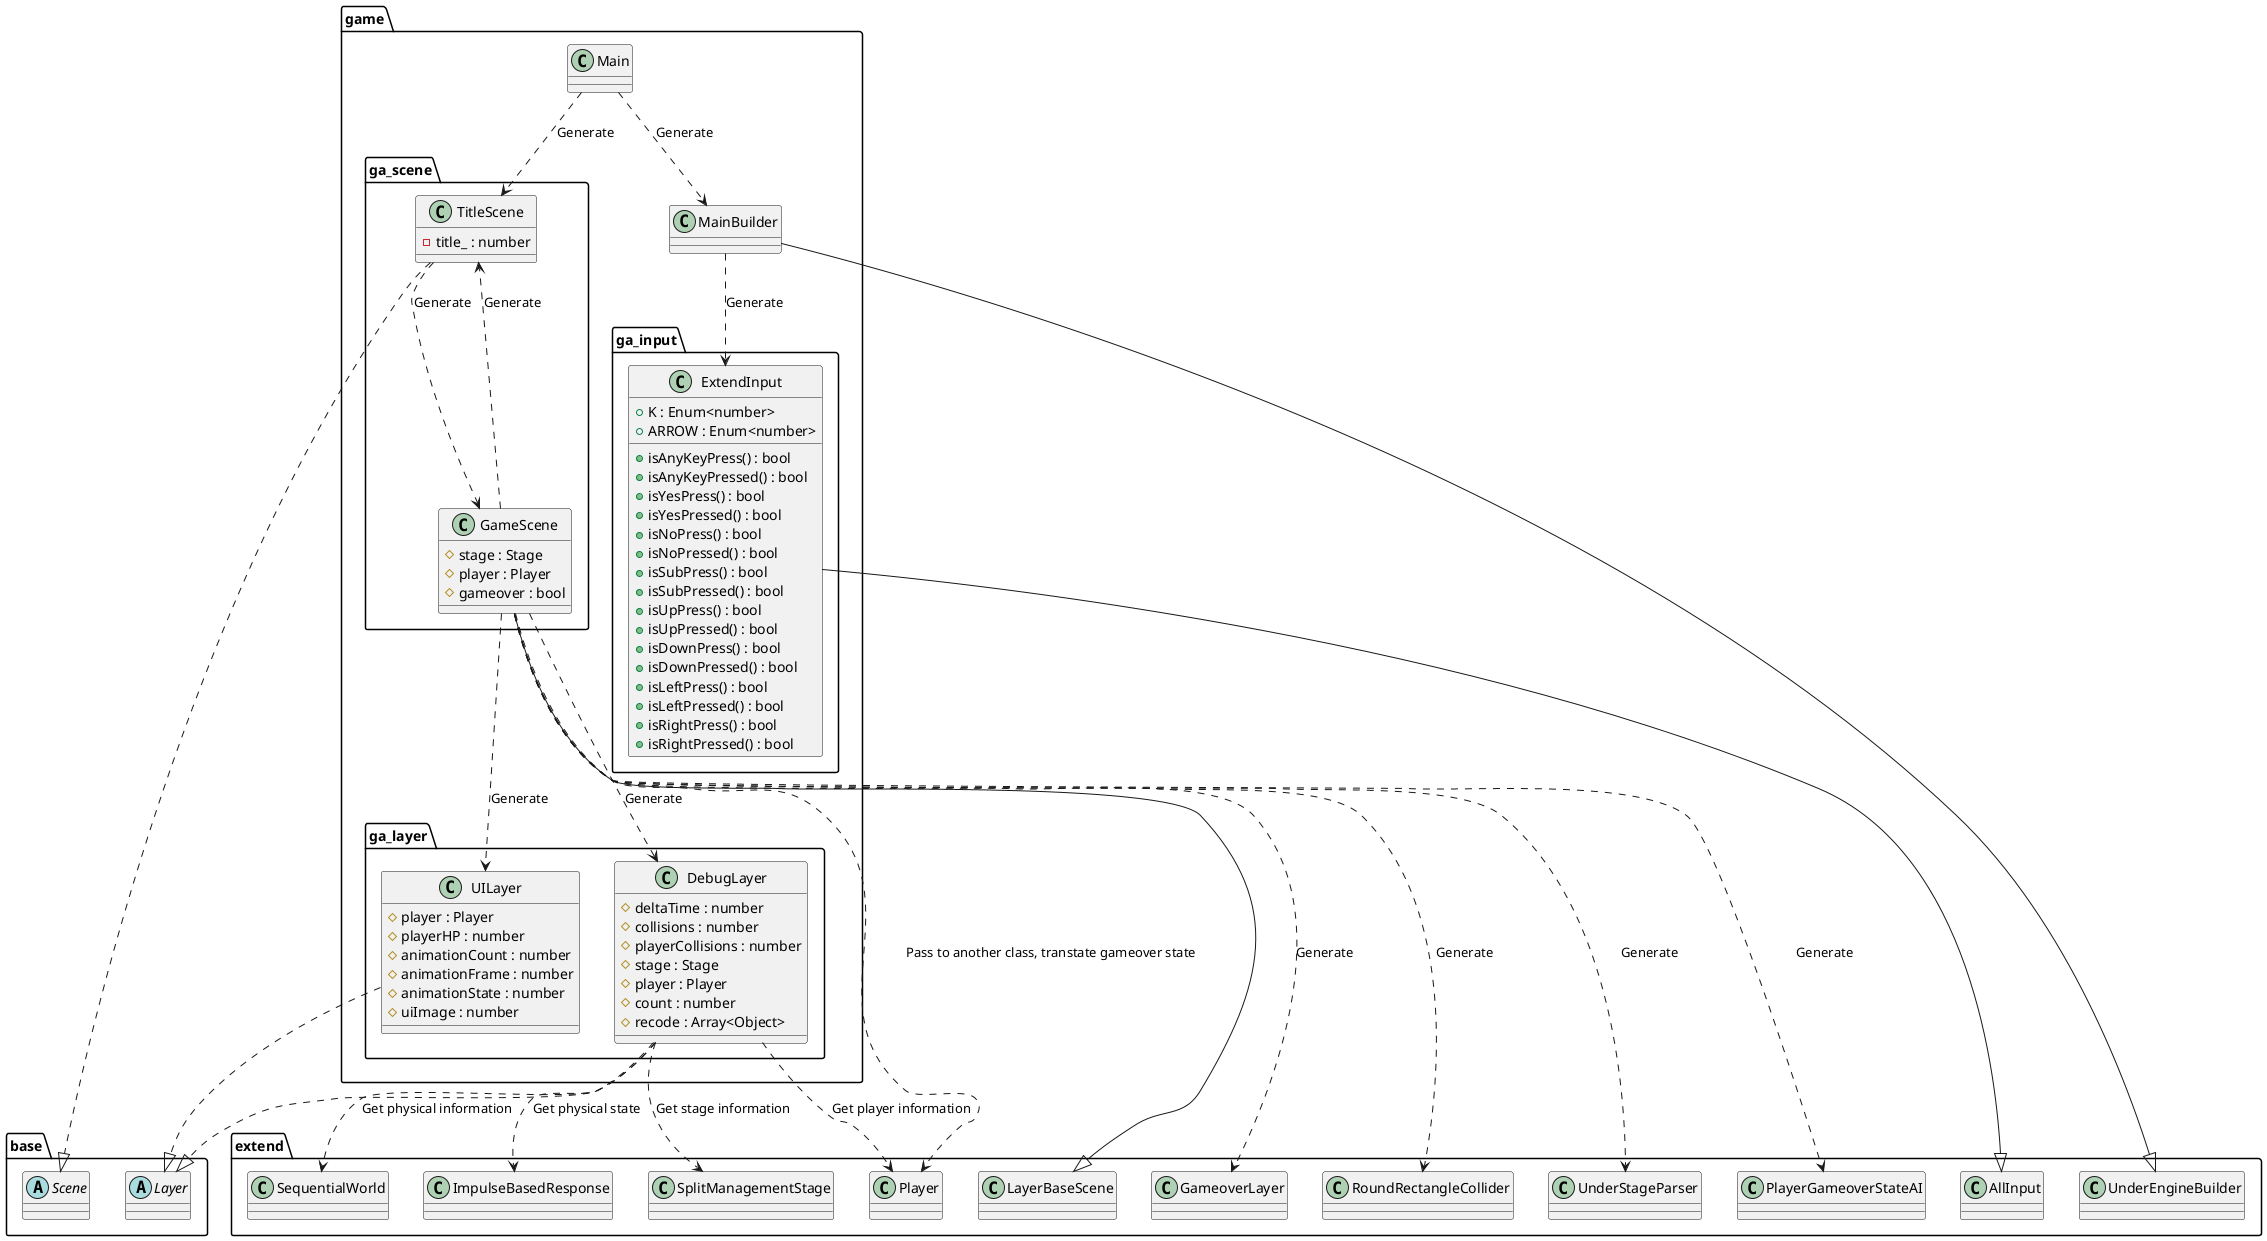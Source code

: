 @startuml GameBaseGame

package game {
    class Main
    class MainBuilder
    package ga_input {
        class ExtendInput {
            +K : Enum<number>
            +ARROW : Enum<number>
            +isAnyKeyPress() : bool
            +isAnyKeyPressed() : bool
            +isYesPress() : bool
            +isYesPressed() : bool
            +isNoPress() : bool
            +isNoPressed() : bool
            +isSubPress() : bool
            +isSubPressed() : bool
            +isUpPress() : bool
            +isUpPressed() : bool
            +isDownPress() : bool
            +isDownPressed() : bool
            +isLeftPress() : bool
            +isLeftPressed() : bool
            +isRightPress() : bool
            +isRightPressed() : bool
        }
    }
    package ga_layer {
        class DebugLayer {
            #deltaTime : number
            #collisions : number
            #playerCollisions : number
            #stage : Stage
            #player : Player
            #count : number
            #recode : Array<Object>
        }
        class UILayer {
            #player : Player
            #playerHP : number
            #animationCount : number
            #animationFrame : number
            #animationState : number
            #uiImage : number
        }
    }
    package ga_scene {
        class TitleScene {
            -title_ : number
        }
        class GameScene {
            #stage : Stage
            #player : Player
            #gameover : bool
        }
    }
}

package base {
    abstract Scene
    abstract Layer
}

package extend {
    class UnderEngineBuilder
    class LayerBaseScene
    class GameoverLayer
    class AllInput
    class Player
    class PlayerGameoverStateAI
    class RoundRectangleCollider
    class UnderStageParser
    class ImpulseBasedResponse
    class SplitManagementStage
    class SequentialWorld
}

Main ..> MainBuilder : Generate
Main ..> TitleScene : Generate
MainBuilder ..> ExtendInput : Generate

TitleScene ..> GameScene : Generate
GameScene ..> UnderStageParser : Generate
GameScene ..> DebugLayer : Generate
GameScene ..> UILayer : Generate
GameScene ..> GameoverLayer : Generate
GameScene ..> Player : Pass to another class, transtate gameover state
GameScene ..> PlayerGameoverStateAI : Generate
GameScene ..> RoundRectangleCollider : Generate
GameScene ..> TitleScene : Generate

DebugLayer ..> Player : Get player information
DebugLayer ..> ImpulseBasedResponse : Get physical state
DebugLayer ..> SplitManagementStage : Get stage information
DebugLayer ..> SequentialWorld : Get physical information

MainBuilder --|> UnderEngineBuilder
ExtendInput --|> AllInput
TitleScene ..|> Scene
GameScene --|> LayerBaseScene
DebugLayer ..|> Layer
UILayer ..|> Layer

@enduml
